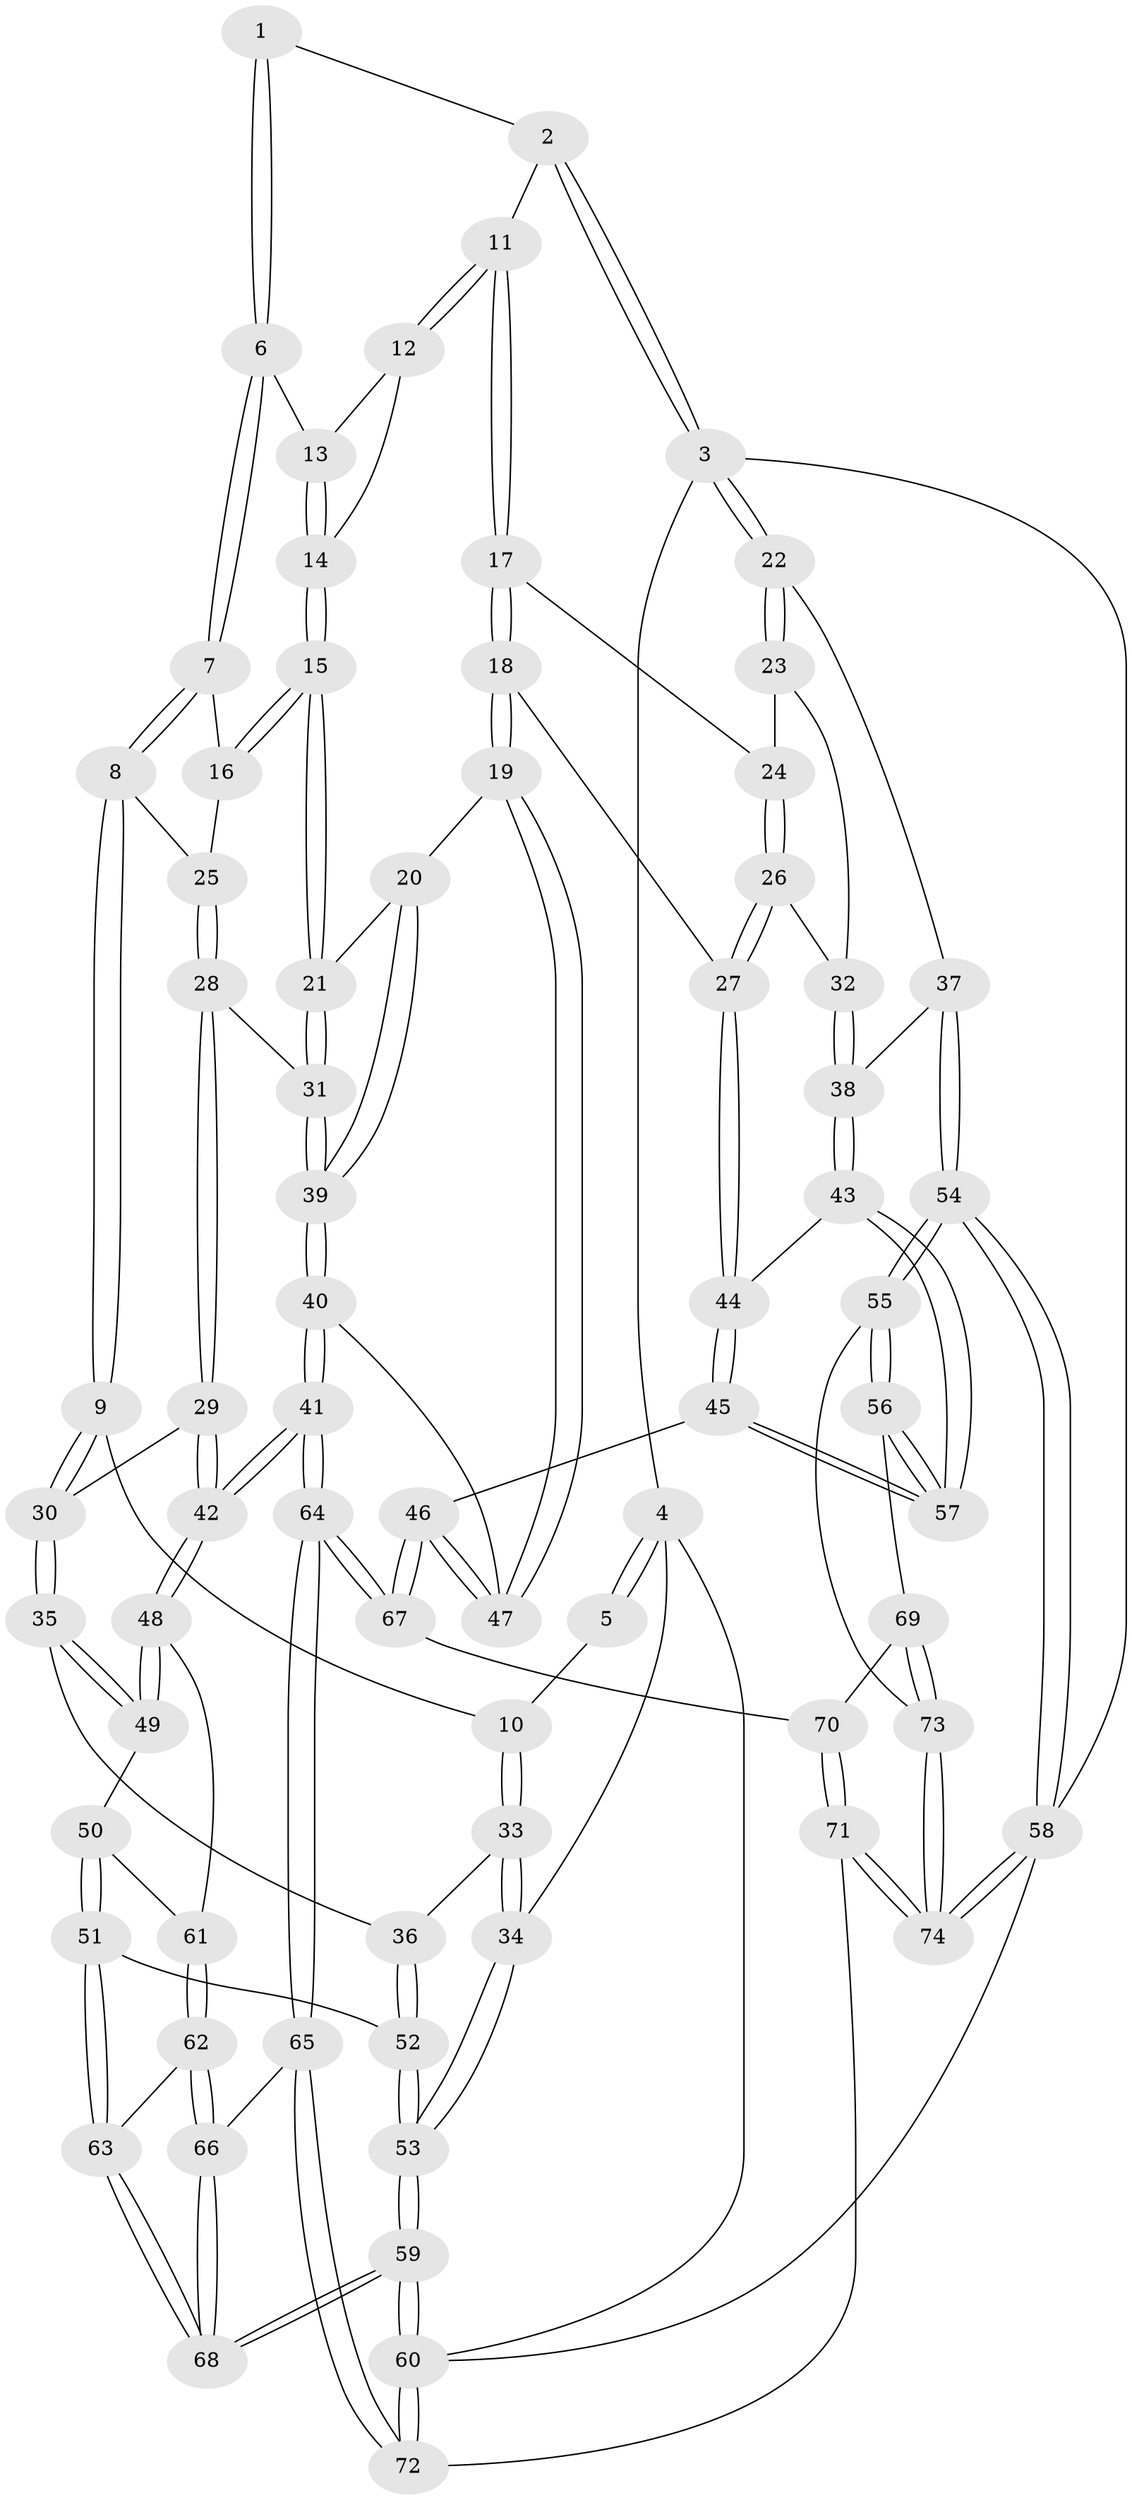 // Generated by graph-tools (version 1.1) at 2025/50/03/09/25 03:50:59]
// undirected, 74 vertices, 182 edges
graph export_dot {
graph [start="1"]
  node [color=gray90,style=filled];
  1 [pos="+0.2706820322807346+0"];
  2 [pos="+0.7107961043907502+0"];
  3 [pos="+1+0"];
  4 [pos="+0+0"];
  5 [pos="+0.05435854815419825+0"];
  6 [pos="+0.275794539447124+0"];
  7 [pos="+0.2826332305183774+0"];
  8 [pos="+0.22275394761241246+0.18040620480634023"];
  9 [pos="+0.18210712414695446+0.20092477919416168"];
  10 [pos="+0.0900552938638154+0.20842938474868572"];
  11 [pos="+0.6900434446231009+0.05855793283828185"];
  12 [pos="+0.6610164158790777+0.07067304404512223"];
  13 [pos="+0.4533999470751549+0.01883132425433192"];
  14 [pos="+0.524492014334165+0.13871574952545138"];
  15 [pos="+0.46586887647468345+0.20054761599031867"];
  16 [pos="+0.41139007693002677+0.16921359785677031"];
  17 [pos="+0.7276367029186354+0.12275055298225282"];
  18 [pos="+0.6459467199541234+0.3143979592238713"];
  19 [pos="+0.580520747779896+0.3451378707542994"];
  20 [pos="+0.49168200920240457+0.26934459811230455"];
  21 [pos="+0.47322036712258164+0.2476290948994166"];
  22 [pos="+1+0.11852385995471132"];
  23 [pos="+0.9076923382669531+0.17592899088394634"];
  24 [pos="+0.7887538385619168+0.15171112364239844"];
  25 [pos="+0.27946637229102317+0.2095985456946445"];
  26 [pos="+0.792968143061477+0.35081626992892617"];
  27 [pos="+0.772452404381636+0.37668559421418"];
  28 [pos="+0.31369408276662114+0.3195713027406817"];
  29 [pos="+0.23739315671173108+0.3862200497765102"];
  30 [pos="+0.2300347990343598+0.3826436852840239"];
  31 [pos="+0.35304395801695976+0.32196913035535285"];
  32 [pos="+0.8659307202313495+0.3144794588945178"];
  33 [pos="+0+0.3044465212724227"];
  34 [pos="+0+0.30170372021499936"];
  35 [pos="+0.07016733827683454+0.3715896196042713"];
  36 [pos="+0.03149933638373191+0.3514259426805015"];
  37 [pos="+1+0.2684057143982247"];
  38 [pos="+0.9418598112287524+0.38366814541138494"];
  39 [pos="+0.4016569280350847+0.42004296791488677"];
  40 [pos="+0.4104239224801381+0.4693863137847996"];
  41 [pos="+0.2841532062325595+0.5199277450420224"];
  42 [pos="+0.2803996935693004+0.5173320782494351"];
  43 [pos="+0.8465674348218263+0.5211061431957043"];
  44 [pos="+0.7757098197366071+0.3870656230800788"];
  45 [pos="+0.5685601292717799+0.5241799376116133"];
  46 [pos="+0.5655297328125628+0.5244306289560281"];
  47 [pos="+0.5505958188355203+0.49621802188777847"];
  48 [pos="+0.22803603599602038+0.5266477204871446"];
  49 [pos="+0.13356143552073738+0.5204455509927045"];
  50 [pos="+0.09366086609142271+0.5541736890235424"];
  51 [pos="+0.043803784733001117+0.5838361037594767"];
  52 [pos="+0.04327465111023531+0.5837103170953611"];
  53 [pos="+0+0.6144238148865071"];
  54 [pos="+1+0.6652396727623261"];
  55 [pos="+1+0.6552447736372827"];
  56 [pos="+0.8495011401002341+0.5360437877891832"];
  57 [pos="+0.8466795855600736+0.5309869325839158"];
  58 [pos="+1+1"];
  59 [pos="+0+1"];
  60 [pos="+0+1"];
  61 [pos="+0.16119274645257378+0.6128298819484189"];
  62 [pos="+0.14404912669452064+0.681625796740718"];
  63 [pos="+0.0983731551001002+0.6680533749697083"];
  64 [pos="+0.3248091393844481+0.7135281885444523"];
  65 [pos="+0.28402664974068387+0.7843780618386246"];
  66 [pos="+0.2808738347442993+0.7841159103587175"];
  67 [pos="+0.5520432856859525+0.6449042731813992"];
  68 [pos="+0+0.9331503455577047"];
  69 [pos="+0.7479411144825242+0.7295218318366514"];
  70 [pos="+0.5672156746632805+0.6640922315243559"];
  71 [pos="+0.530368461466126+1"];
  72 [pos="+0.4116303415176078+1"];
  73 [pos="+0.7877986512425207+0.8208109038822272"];
  74 [pos="+0.7574423525662797+1"];
  1 -- 2;
  1 -- 6;
  1 -- 6;
  2 -- 3;
  2 -- 3;
  2 -- 11;
  3 -- 4;
  3 -- 22;
  3 -- 22;
  3 -- 58;
  4 -- 5;
  4 -- 5;
  4 -- 34;
  4 -- 60;
  5 -- 10;
  6 -- 7;
  6 -- 7;
  6 -- 13;
  7 -- 8;
  7 -- 8;
  7 -- 16;
  8 -- 9;
  8 -- 9;
  8 -- 25;
  9 -- 10;
  9 -- 30;
  9 -- 30;
  10 -- 33;
  10 -- 33;
  11 -- 12;
  11 -- 12;
  11 -- 17;
  11 -- 17;
  12 -- 13;
  12 -- 14;
  13 -- 14;
  13 -- 14;
  14 -- 15;
  14 -- 15;
  15 -- 16;
  15 -- 16;
  15 -- 21;
  15 -- 21;
  16 -- 25;
  17 -- 18;
  17 -- 18;
  17 -- 24;
  18 -- 19;
  18 -- 19;
  18 -- 27;
  19 -- 20;
  19 -- 47;
  19 -- 47;
  20 -- 21;
  20 -- 39;
  20 -- 39;
  21 -- 31;
  21 -- 31;
  22 -- 23;
  22 -- 23;
  22 -- 37;
  23 -- 24;
  23 -- 32;
  24 -- 26;
  24 -- 26;
  25 -- 28;
  25 -- 28;
  26 -- 27;
  26 -- 27;
  26 -- 32;
  27 -- 44;
  27 -- 44;
  28 -- 29;
  28 -- 29;
  28 -- 31;
  29 -- 30;
  29 -- 42;
  29 -- 42;
  30 -- 35;
  30 -- 35;
  31 -- 39;
  31 -- 39;
  32 -- 38;
  32 -- 38;
  33 -- 34;
  33 -- 34;
  33 -- 36;
  34 -- 53;
  34 -- 53;
  35 -- 36;
  35 -- 49;
  35 -- 49;
  36 -- 52;
  36 -- 52;
  37 -- 38;
  37 -- 54;
  37 -- 54;
  38 -- 43;
  38 -- 43;
  39 -- 40;
  39 -- 40;
  40 -- 41;
  40 -- 41;
  40 -- 47;
  41 -- 42;
  41 -- 42;
  41 -- 64;
  41 -- 64;
  42 -- 48;
  42 -- 48;
  43 -- 44;
  43 -- 57;
  43 -- 57;
  44 -- 45;
  44 -- 45;
  45 -- 46;
  45 -- 57;
  45 -- 57;
  46 -- 47;
  46 -- 47;
  46 -- 67;
  46 -- 67;
  48 -- 49;
  48 -- 49;
  48 -- 61;
  49 -- 50;
  50 -- 51;
  50 -- 51;
  50 -- 61;
  51 -- 52;
  51 -- 63;
  51 -- 63;
  52 -- 53;
  52 -- 53;
  53 -- 59;
  53 -- 59;
  54 -- 55;
  54 -- 55;
  54 -- 58;
  54 -- 58;
  55 -- 56;
  55 -- 56;
  55 -- 73;
  56 -- 57;
  56 -- 57;
  56 -- 69;
  58 -- 74;
  58 -- 74;
  58 -- 60;
  59 -- 60;
  59 -- 60;
  59 -- 68;
  59 -- 68;
  60 -- 72;
  60 -- 72;
  61 -- 62;
  61 -- 62;
  62 -- 63;
  62 -- 66;
  62 -- 66;
  63 -- 68;
  63 -- 68;
  64 -- 65;
  64 -- 65;
  64 -- 67;
  64 -- 67;
  65 -- 66;
  65 -- 72;
  65 -- 72;
  66 -- 68;
  66 -- 68;
  67 -- 70;
  69 -- 70;
  69 -- 73;
  69 -- 73;
  70 -- 71;
  70 -- 71;
  71 -- 72;
  71 -- 74;
  71 -- 74;
  73 -- 74;
  73 -- 74;
}
